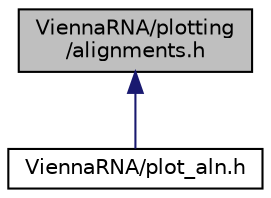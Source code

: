 digraph "ViennaRNA/plotting/alignments.h"
{
 // INTERACTIVE_SVG=YES
 // LATEX_PDF_SIZE
  bgcolor="transparent";
  edge [fontname="Helvetica",fontsize="10",labelfontname="Helvetica",labelfontsize="10"];
  node [fontname="Helvetica",fontsize="10",shape=record];
  Node1 [label="ViennaRNA/plotting\l/alignments.h",height=0.2,width=0.4,color="black", fillcolor="grey75", style="filled", fontcolor="black",tooltip="Various functions for plotting Sequence / Structure Alignments."];
  Node1 -> Node2 [dir="back",color="midnightblue",fontsize="10",style="solid",fontname="Helvetica"];
  Node2 [label="ViennaRNA/plot_aln.h",height=0.2,width=0.4,color="black",URL="$plot__aln_8h.html",tooltip="Use ViennaRNA/plotting/alignments.h instead."];
}
